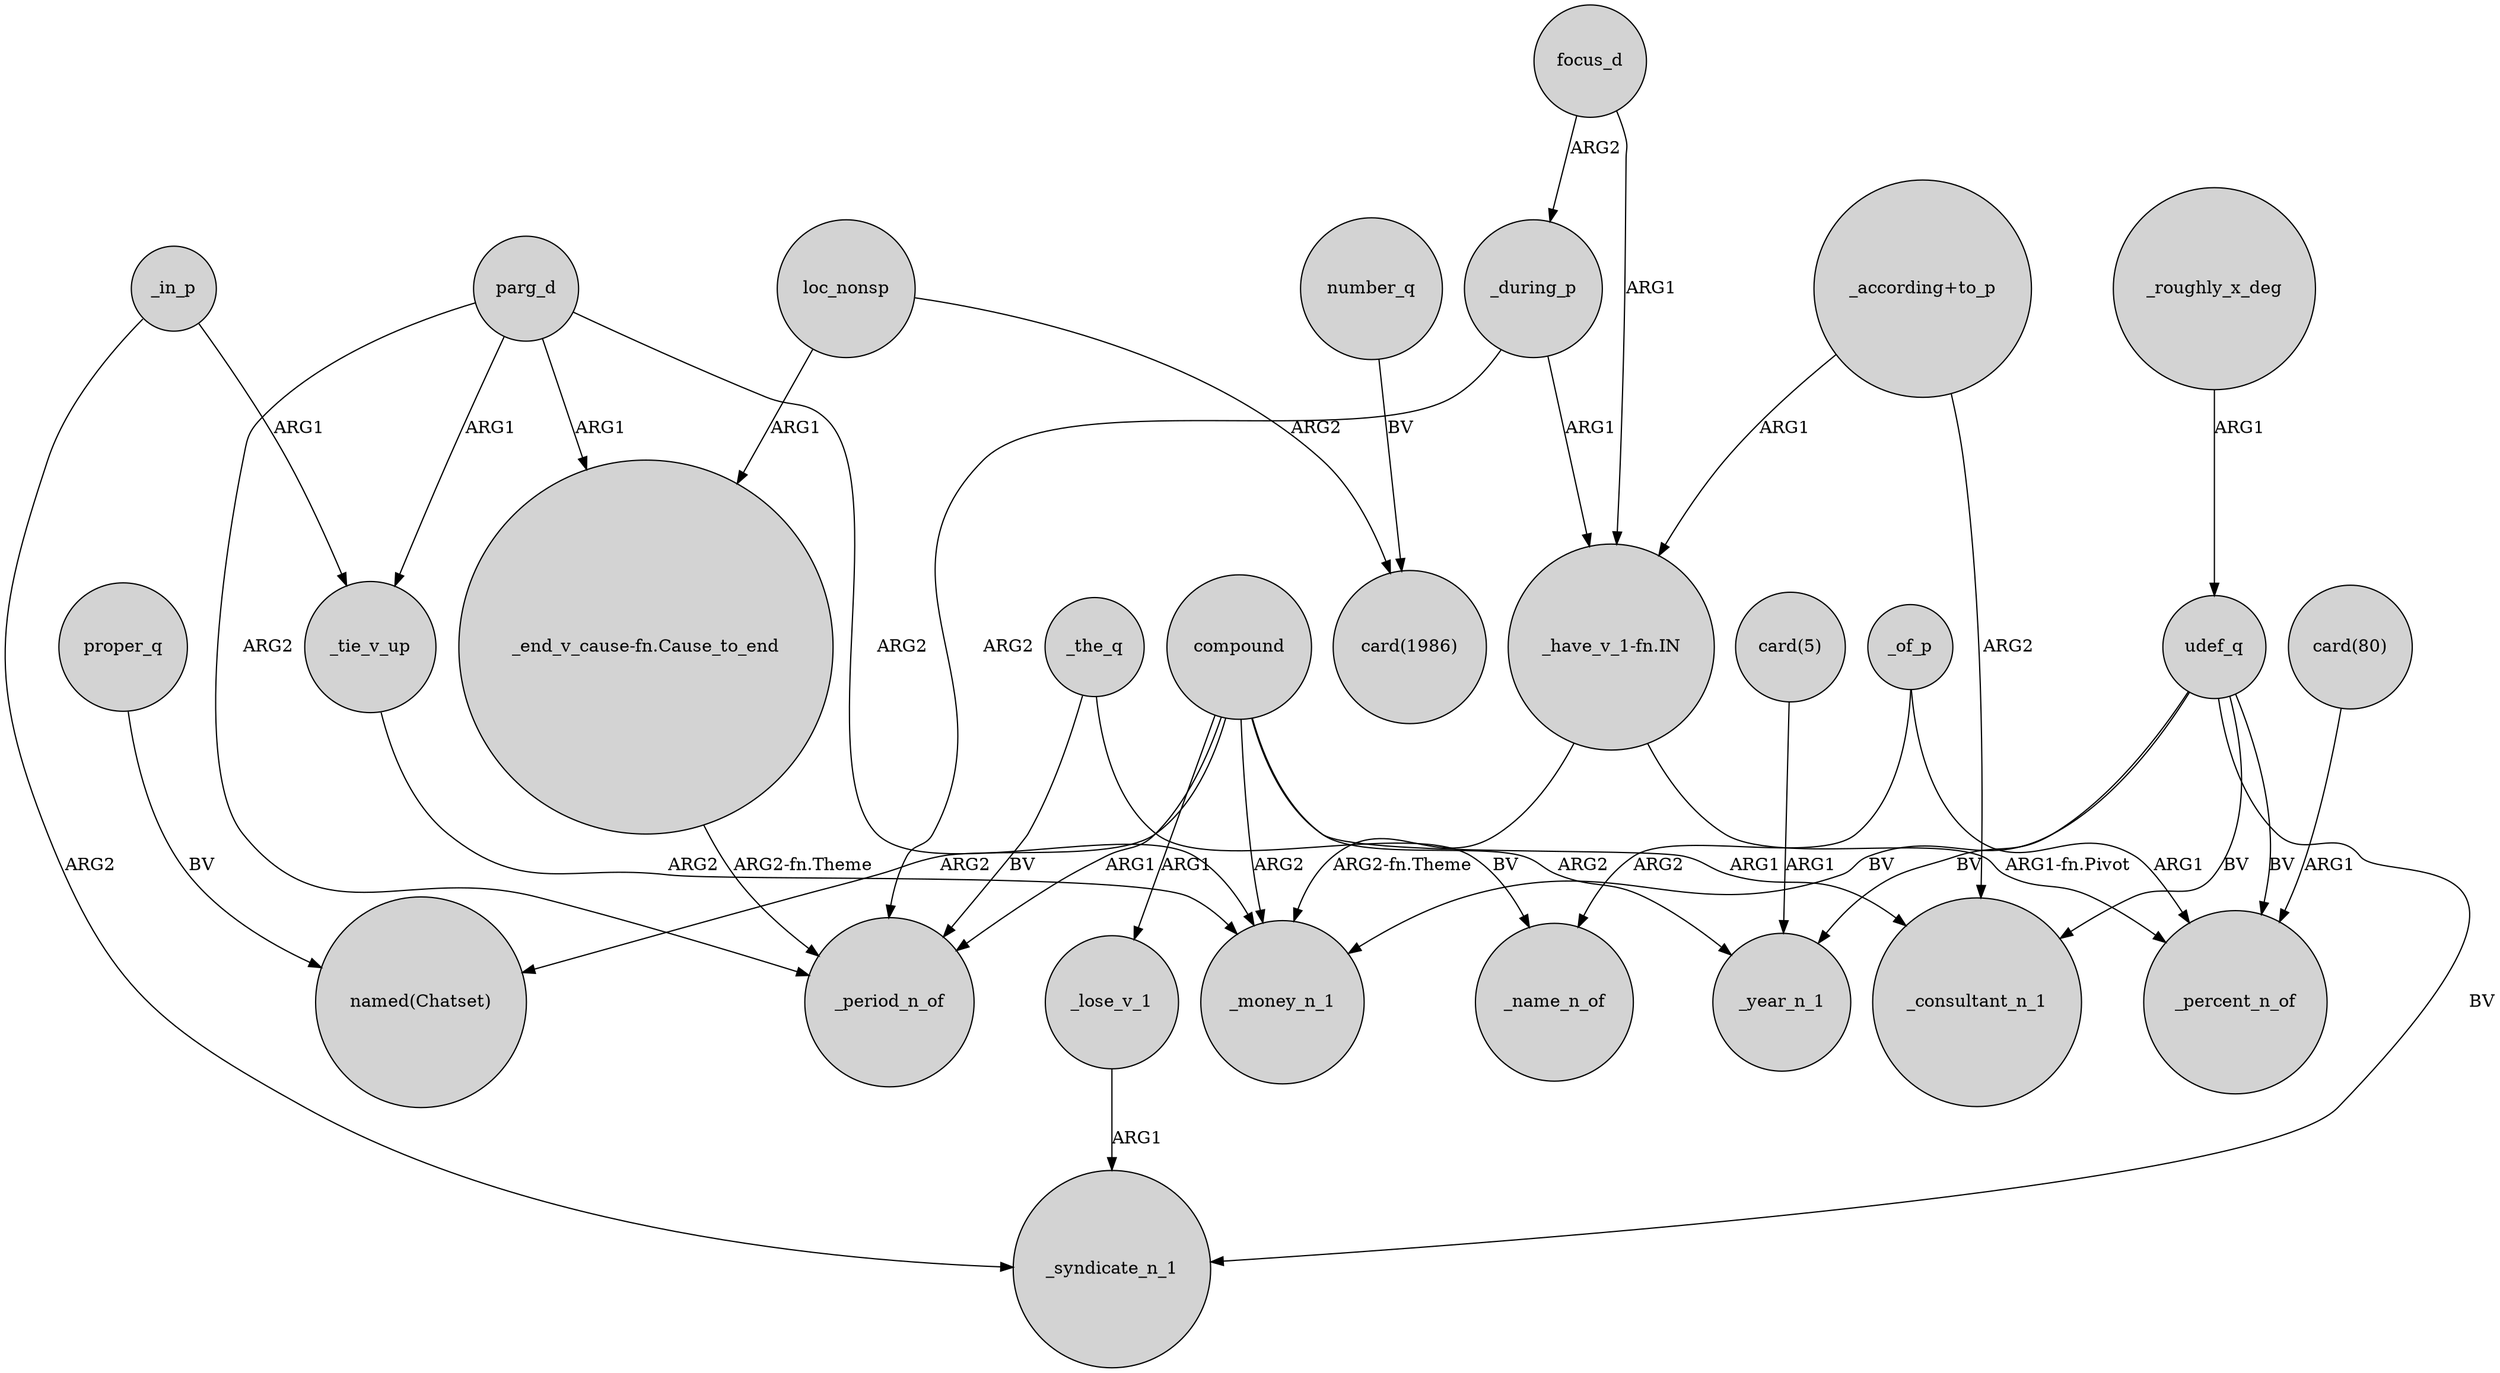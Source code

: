 digraph {
	node [shape=circle style=filled]
	focus_d -> "_have_v_1-fn.IN" [label=ARG1]
	parg_d -> _tie_v_up [label=ARG1]
	proper_q -> "named(Chatset)" [label=BV]
	focus_d -> _during_p [label=ARG2]
	udef_q -> _money_n_1 [label=BV]
	"card(5)" -> _year_n_1 [label=ARG1]
	_tie_v_up -> _money_n_1 [label=ARG2]
	loc_nonsp -> "card(1986)" [label=ARG2]
	_of_p -> _name_n_of [label=ARG2]
	"_according+to_p" -> _consultant_n_1 [label=ARG2]
	_lose_v_1 -> _syndicate_n_1 [label=ARG1]
	_in_p -> _tie_v_up [label=ARG1]
	"_have_v_1-fn.IN" -> _percent_n_of [label="ARG1-fn.Pivot"]
	_of_p -> _percent_n_of [label=ARG1]
	compound -> _consultant_n_1 [label=ARG1]
	_the_q -> _period_n_of [label=BV]
	parg_d -> _money_n_1 [label=ARG2]
	_during_p -> "_have_v_1-fn.IN" [label=ARG1]
	parg_d -> _period_n_of [label=ARG2]
	compound -> _money_n_1 [label=ARG2]
	"_according+to_p" -> "_have_v_1-fn.IN" [label=ARG1]
	loc_nonsp -> "_end_v_cause-fn.Cause_to_end" [label=ARG1]
	compound -> _period_n_of [label=ARG1]
	parg_d -> "_end_v_cause-fn.Cause_to_end" [label=ARG1]
	_during_p -> _period_n_of [label=ARG2]
	"card(80)" -> _percent_n_of [label=ARG1]
	compound -> "named(Chatset)" [label=ARG2]
	udef_q -> _consultant_n_1 [label=BV]
	number_q -> "card(1986)" [label=BV]
	"_end_v_cause-fn.Cause_to_end" -> _period_n_of [label="ARG2-fn.Theme"]
	udef_q -> _year_n_1 [label=BV]
	_the_q -> _name_n_of [label=BV]
	udef_q -> _percent_n_of [label=BV]
	"_have_v_1-fn.IN" -> _money_n_1 [label="ARG2-fn.Theme"]
	_roughly_x_deg -> udef_q [label=ARG1]
	udef_q -> _syndicate_n_1 [label=BV]
	_in_p -> _syndicate_n_1 [label=ARG2]
	compound -> _year_n_1 [label=ARG2]
	compound -> _lose_v_1 [label=ARG1]
}
